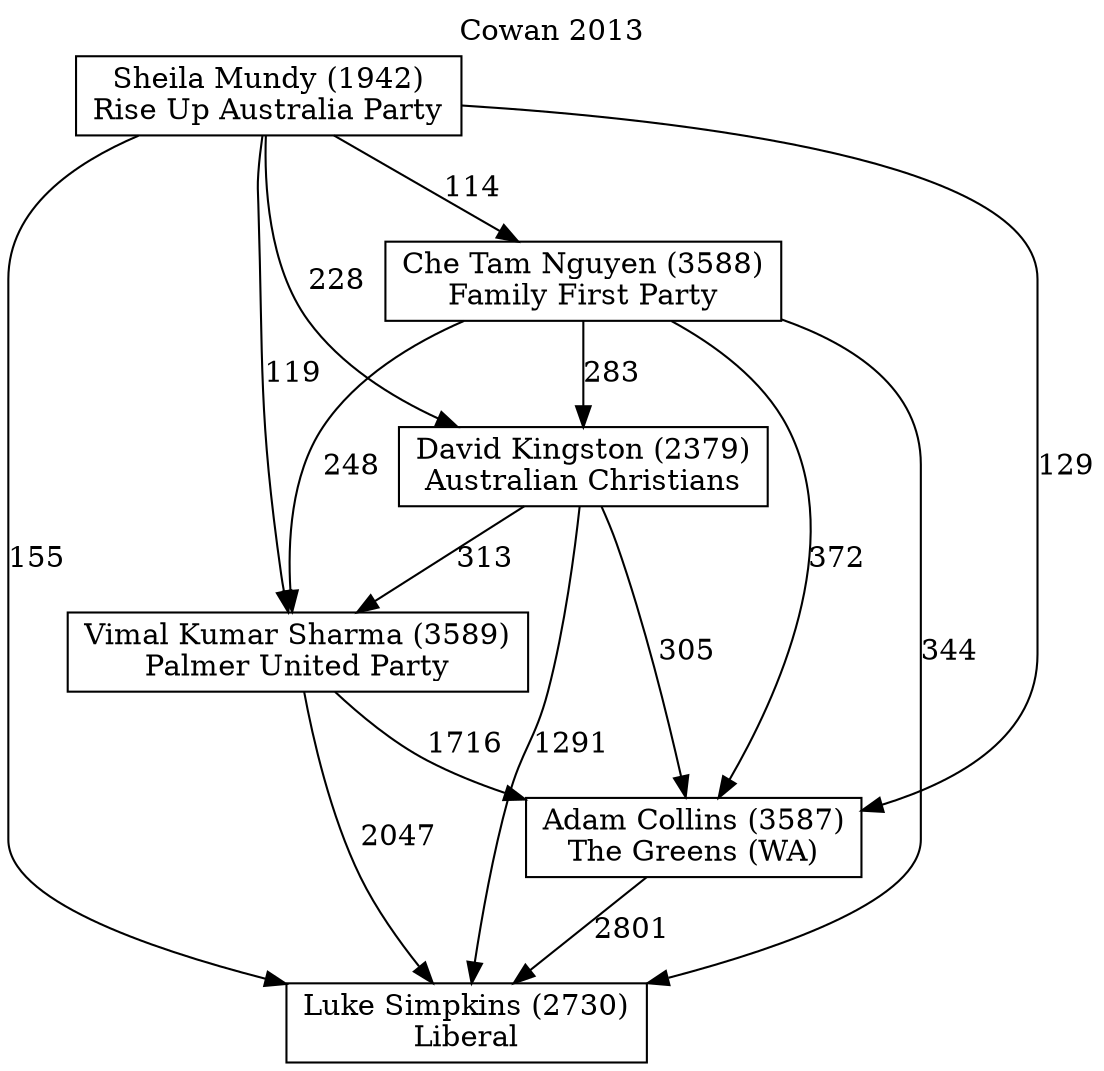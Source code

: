 // House preference flow
digraph "Luke Simpkins (2730)_Cowan_2013" {
	graph [label="Cowan 2013" labelloc=t mclimit=10]
	node [shape=box]
	"Luke Simpkins (2730)" [label="Luke Simpkins (2730)
Liberal"]
	"Adam Collins (3587)" [label="Adam Collins (3587)
The Greens (WA)"]
	"Vimal Kumar Sharma (3589)" [label="Vimal Kumar Sharma (3589)
Palmer United Party"]
	"David Kingston (2379)" [label="David Kingston (2379)
Australian Christians"]
	"Che Tam Nguyen (3588)" [label="Che Tam Nguyen (3588)
Family First Party"]
	"Sheila Mundy (1942)" [label="Sheila Mundy (1942)
Rise Up Australia Party"]
	"Adam Collins (3587)" -> "Luke Simpkins (2730)" [label=2801]
	"Vimal Kumar Sharma (3589)" -> "Adam Collins (3587)" [label=1716]
	"David Kingston (2379)" -> "Vimal Kumar Sharma (3589)" [label=313]
	"Che Tam Nguyen (3588)" -> "David Kingston (2379)" [label=283]
	"Sheila Mundy (1942)" -> "Che Tam Nguyen (3588)" [label=114]
	"Vimal Kumar Sharma (3589)" -> "Luke Simpkins (2730)" [label=2047]
	"David Kingston (2379)" -> "Luke Simpkins (2730)" [label=1291]
	"Che Tam Nguyen (3588)" -> "Luke Simpkins (2730)" [label=344]
	"Sheila Mundy (1942)" -> "Luke Simpkins (2730)" [label=155]
	"Sheila Mundy (1942)" -> "David Kingston (2379)" [label=228]
	"Che Tam Nguyen (3588)" -> "Vimal Kumar Sharma (3589)" [label=248]
	"Sheila Mundy (1942)" -> "Vimal Kumar Sharma (3589)" [label=119]
	"David Kingston (2379)" -> "Adam Collins (3587)" [label=305]
	"Che Tam Nguyen (3588)" -> "Adam Collins (3587)" [label=372]
	"Sheila Mundy (1942)" -> "Adam Collins (3587)" [label=129]
}
